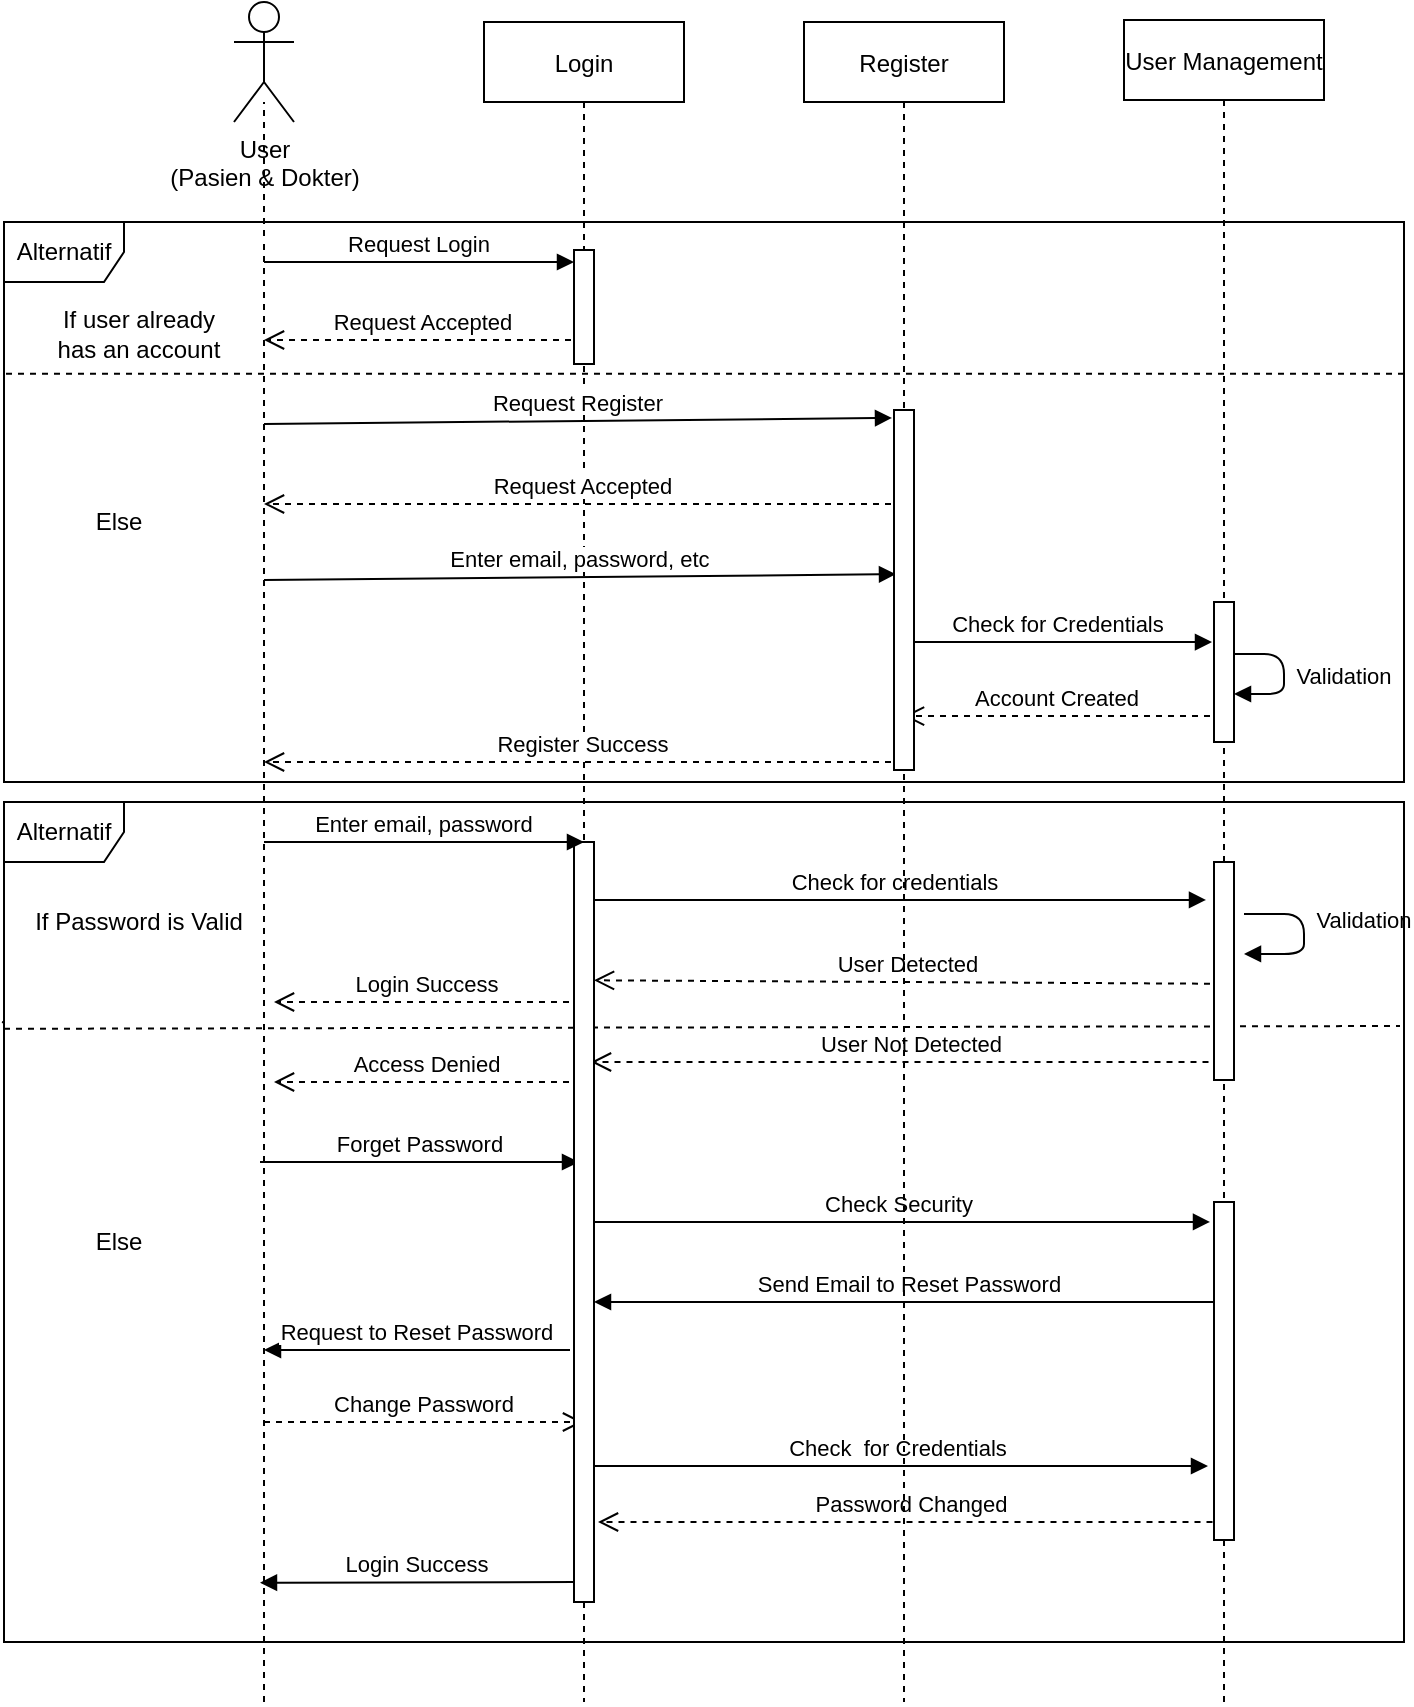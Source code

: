 <mxfile version="13.10.8" type="github" pages="3">
  <diagram id="kgpKYQtTHZ0yAKxKKP6v" name="Page-1">
    <mxGraphModel dx="1718" dy="425" grid="1" gridSize="10" guides="1" tooltips="1" connect="1" arrows="1" fold="1" page="1" pageScale="1" pageWidth="850" pageHeight="1100" math="0" shadow="0">
      <root>
        <mxCell id="0" />
        <mxCell id="1" parent="0" />
        <mxCell id="k6oxgYFFSl6XpWiv2npr-33" value="Check for credentials" style="verticalAlign=bottom;endArrow=block;shadow=0;strokeWidth=1;entryX=-0.4;entryY=0.174;entryDx=0;entryDy=0;entryPerimeter=0;" parent="1" target="k6oxgYFFSl6XpWiv2npr-50" edge="1">
          <mxGeometry relative="1" as="geometry">
            <mxPoint x="280" y="519" as="sourcePoint" />
            <mxPoint x="438" y="520.07" as="targetPoint" />
          </mxGeometry>
        </mxCell>
        <mxCell id="k6oxgYFFSl6XpWiv2npr-46" value="Check  for Credentials" style="verticalAlign=bottom;endArrow=block;shadow=0;strokeWidth=1;" parent="1" edge="1">
          <mxGeometry relative="1" as="geometry">
            <mxPoint x="282" y="802" as="sourcePoint" />
            <mxPoint x="592" y="802" as="targetPoint" />
          </mxGeometry>
        </mxCell>
        <mxCell id="k6oxgYFFSl6XpWiv2npr-64" value="" style="endArrow=none;dashed=1;html=1;exitX=0;exitY=0.27;exitDx=0;exitDy=0;exitPerimeter=0;" parent="1" edge="1" source="k6oxgYFFSl6XpWiv2npr-63">
          <mxGeometry width="50" height="50" relative="1" as="geometry">
            <mxPoint x="-11" y="580" as="sourcePoint" />
            <mxPoint x="688" y="582" as="targetPoint" />
          </mxGeometry>
        </mxCell>
        <mxCell id="k6oxgYFFSl6XpWiv2npr-36" value="Login Success" style="verticalAlign=bottom;endArrow=open;dashed=1;endSize=8;shadow=0;strokeWidth=1;entryX=1.1;entryY=0.274;entryDx=0;entryDy=0;entryPerimeter=0;" parent="1" edge="1">
          <mxGeometry relative="1" as="geometry">
            <mxPoint x="125" y="570" as="targetPoint" />
            <mxPoint x="278.5" y="570" as="sourcePoint" />
          </mxGeometry>
        </mxCell>
        <mxCell id="k6oxgYFFSl6XpWiv2npr-41" value="Password Changed" style="verticalAlign=bottom;endArrow=open;dashed=1;endSize=8;exitX=0.5;exitY=0.49;shadow=0;strokeWidth=1;exitDx=0;exitDy=0;exitPerimeter=0;" parent="1" edge="1">
          <mxGeometry relative="1" as="geometry">
            <mxPoint x="287" y="830" as="targetPoint" />
            <mxPoint x="600.25" y="830" as="sourcePoint" />
          </mxGeometry>
        </mxCell>
        <mxCell id="k6oxgYFFSl6XpWiv2npr-40" value="Check Security" style="verticalAlign=bottom;endArrow=block;shadow=0;strokeWidth=1;exitX=0.9;exitY=0.468;exitDx=0;exitDy=0;exitPerimeter=0;entryX=-0.2;entryY=0.059;entryDx=0;entryDy=0;entryPerimeter=0;" parent="1" target="k6oxgYFFSl6XpWiv2npr-52" edge="1">
          <mxGeometry relative="1" as="geometry">
            <mxPoint x="282" y="680" as="sourcePoint" />
            <mxPoint x="590" y="680" as="targetPoint" />
          </mxGeometry>
        </mxCell>
        <mxCell id="k6oxgYFFSl6XpWiv2npr-44" value="Send Email to Reset Password" style="verticalAlign=bottom;endArrow=block;shadow=0;strokeWidth=1;exitX=0.51;exitY=0.669;exitDx=0;exitDy=0;exitPerimeter=0;" parent="1" target="k6oxgYFFSl6XpWiv2npr-54" edge="1">
          <mxGeometry relative="1" as="geometry">
            <mxPoint x="600.75" y="719.999" as="sourcePoint" />
            <mxPoint x="279.25" y="719.999" as="targetPoint" />
          </mxGeometry>
        </mxCell>
        <mxCell id="k6oxgYFFSl6XpWiv2npr-34" value="User Detected" style="verticalAlign=bottom;endArrow=open;dashed=1;endSize=8;exitX=0.5;exitY=0.49;shadow=0;strokeWidth=1;exitDx=0;exitDy=0;exitPerimeter=0;entryX=1.1;entryY=0.182;entryDx=0;entryDy=0;entryPerimeter=0;" parent="1" edge="1">
          <mxGeometry relative="1" as="geometry">
            <mxPoint x="285" y="559.16" as="targetPoint" />
            <mxPoint x="599" y="560.89" as="sourcePoint" />
          </mxGeometry>
        </mxCell>
        <mxCell id="k6oxgYFFSl6XpWiv2npr-37" value="User Not Detected" style="verticalAlign=bottom;endArrow=open;dashed=1;endSize=8;exitX=0.5;exitY=0.49;shadow=0;strokeWidth=1;exitDx=0;exitDy=0;exitPerimeter=0;" parent="1" edge="1">
          <mxGeometry relative="1" as="geometry">
            <mxPoint x="283.5" y="600" as="targetPoint" />
            <mxPoint x="604.25" y="600.0" as="sourcePoint" />
          </mxGeometry>
        </mxCell>
        <mxCell id="k6oxgYFFSl6XpWiv2npr-38" value="Access Denied" style="verticalAlign=bottom;endArrow=open;dashed=1;endSize=8;shadow=0;strokeWidth=1;entryX=1.1;entryY=0.274;entryDx=0;entryDy=0;entryPerimeter=0;" parent="1" edge="1">
          <mxGeometry relative="1" as="geometry">
            <mxPoint x="125" y="610" as="targetPoint" />
            <mxPoint x="278.5" y="610" as="sourcePoint" />
          </mxGeometry>
        </mxCell>
        <mxCell id="k6oxgYFFSl6XpWiv2npr-39" value="Forget Password" style="verticalAlign=bottom;endArrow=block;shadow=0;strokeWidth=1;" parent="1" edge="1">
          <mxGeometry relative="1" as="geometry">
            <mxPoint x="118" y="650" as="sourcePoint" />
            <mxPoint x="277.5" y="650" as="targetPoint" />
          </mxGeometry>
        </mxCell>
        <mxCell id="k6oxgYFFSl6XpWiv2npr-48" value="Change Password" style="verticalAlign=bottom;endArrow=open;dashed=1;endSize=8;shadow=0;strokeWidth=1;" parent="1" target="3nuBFxr9cyL0pnOWT2aG-1" edge="1">
          <mxGeometry relative="1" as="geometry">
            <mxPoint x="135" y="620" as="targetPoint" />
            <mxPoint x="120" y="780" as="sourcePoint" />
          </mxGeometry>
        </mxCell>
        <mxCell id="k6oxgYFFSl6XpWiv2npr-58" value="Alternatif" style="shape=umlFrame;whiteSpace=wrap;html=1;" parent="1" vertex="1">
          <mxGeometry x="-10" y="180" width="700" height="280" as="geometry" />
        </mxCell>
        <mxCell id="3nuBFxr9cyL0pnOWT2aG-1" value="Login" style="shape=umlLifeline;perimeter=lifelinePerimeter;container=1;collapsible=0;recursiveResize=0;rounded=0;shadow=0;strokeWidth=1;" parent="1" vertex="1">
          <mxGeometry x="230" y="80" width="100" height="840" as="geometry" />
        </mxCell>
        <mxCell id="k6oxgYFFSl6XpWiv2npr-54" value="" style="points=[];perimeter=orthogonalPerimeter;rounded=0;shadow=0;strokeWidth=1;" parent="3nuBFxr9cyL0pnOWT2aG-1" vertex="1">
          <mxGeometry x="45" y="410" width="10" height="380" as="geometry" />
        </mxCell>
        <mxCell id="PirwBWnHNCnHCgOqN0eg-1" value="User&lt;br&gt;(Pasien &amp;amp; Dokter)" style="shape=umlActor;verticalLabelPosition=bottom;verticalAlign=top;outlineConnect=0;html=1;" parent="1" vertex="1">
          <mxGeometry x="105" y="70" width="30" height="60" as="geometry" />
        </mxCell>
        <mxCell id="k6oxgYFFSl6XpWiv2npr-5" value="" style="endArrow=none;dashed=1;html=1;" parent="1" edge="1">
          <mxGeometry width="50" height="50" relative="1" as="geometry">
            <mxPoint x="120" y="187" as="sourcePoint" />
            <mxPoint x="120" y="120" as="targetPoint" />
          </mxGeometry>
        </mxCell>
        <mxCell id="k6oxgYFFSl6XpWiv2npr-12" value="Request Login" style="verticalAlign=bottom;endArrow=block;shadow=0;strokeWidth=1;" parent="1" target="k6oxgYFFSl6XpWiv2npr-10" edge="1">
          <mxGeometry relative="1" as="geometry">
            <mxPoint x="120" y="200" as="sourcePoint" />
            <mxPoint x="525" y="410.0" as="targetPoint" />
          </mxGeometry>
        </mxCell>
        <mxCell id="k6oxgYFFSl6XpWiv2npr-21" value="" style="endArrow=none;dashed=1;html=1;" parent="1" edge="1">
          <mxGeometry width="50" height="50" relative="1" as="geometry">
            <mxPoint x="120" y="920" as="sourcePoint" />
            <mxPoint x="120" y="190" as="targetPoint" />
          </mxGeometry>
        </mxCell>
        <mxCell id="k6oxgYFFSl6XpWiv2npr-9" value="Request Accepted" style="verticalAlign=bottom;endArrow=open;dashed=1;endSize=8;shadow=0;strokeWidth=1;" parent="1" source="3nuBFxr9cyL0pnOWT2aG-1" edge="1">
          <mxGeometry relative="1" as="geometry">
            <mxPoint x="120" y="239" as="targetPoint" />
            <mxPoint x="279" y="440" as="sourcePoint" />
          </mxGeometry>
        </mxCell>
        <mxCell id="k6oxgYFFSl6XpWiv2npr-23" value="Request Register" style="verticalAlign=bottom;endArrow=block;shadow=0;strokeWidth=1;entryX=-0.1;entryY=0.022;entryDx=0;entryDy=0;entryPerimeter=0;" parent="1" target="k6oxgYFFSl6XpWiv2npr-51" edge="1">
          <mxGeometry relative="1" as="geometry">
            <mxPoint x="120" y="281" as="sourcePoint" />
            <mxPoint x="440" y="280.99" as="targetPoint" />
          </mxGeometry>
        </mxCell>
        <mxCell id="k6oxgYFFSl6XpWiv2npr-22" value="Request Accepted" style="verticalAlign=bottom;endArrow=open;dashed=1;endSize=8;shadow=0;strokeWidth=1;" parent="1" edge="1">
          <mxGeometry relative="1" as="geometry">
            <mxPoint x="120" y="321" as="targetPoint" />
            <mxPoint x="439.5" y="321" as="sourcePoint" />
          </mxGeometry>
        </mxCell>
        <mxCell id="k6oxgYFFSl6XpWiv2npr-26" value="Enter email, password, etc" style="verticalAlign=bottom;endArrow=block;shadow=0;strokeWidth=1;entryX=0.1;entryY=0.456;entryDx=0;entryDy=0;entryPerimeter=0;" parent="1" target="k6oxgYFFSl6XpWiv2npr-51" edge="1">
          <mxGeometry relative="1" as="geometry">
            <mxPoint x="120" y="359" as="sourcePoint" />
            <mxPoint x="443" y="358.99" as="targetPoint" />
          </mxGeometry>
        </mxCell>
        <mxCell id="k6oxgYFFSl6XpWiv2npr-27" value="Check for Credentials" style="verticalAlign=bottom;endArrow=block;entryX=-0.1;entryY=0.286;shadow=0;strokeWidth=1;entryDx=0;entryDy=0;entryPerimeter=0;" parent="1" target="k6oxgYFFSl6XpWiv2npr-49" edge="1">
          <mxGeometry relative="1" as="geometry">
            <mxPoint x="440" y="390" as="sourcePoint" />
            <mxPoint x="600" y="390" as="targetPoint" />
          </mxGeometry>
        </mxCell>
        <mxCell id="k6oxgYFFSl6XpWiv2npr-28" value="Account Created" style="verticalAlign=bottom;endArrow=open;dashed=1;endSize=8;exitX=0.49;exitY=0.53;shadow=0;strokeWidth=1;exitDx=0;exitDy=0;exitPerimeter=0;entryX=1.1;entryY=0.274;entryDx=0;entryDy=0;entryPerimeter=0;" parent="1" edge="1">
          <mxGeometry relative="1" as="geometry">
            <mxPoint x="440" y="427.06" as="targetPoint" />
            <mxPoint x="593" y="427" as="sourcePoint" />
          </mxGeometry>
        </mxCell>
        <mxCell id="k6oxgYFFSl6XpWiv2npr-30" value="Register Success" style="verticalAlign=bottom;endArrow=open;dashed=1;endSize=8;shadow=0;strokeWidth=1;" parent="1" edge="1">
          <mxGeometry relative="1" as="geometry">
            <mxPoint x="120" y="450" as="targetPoint" />
            <mxPoint x="439.5" y="450" as="sourcePoint" />
          </mxGeometry>
        </mxCell>
        <mxCell id="k6oxgYFFSl6XpWiv2npr-32" value="Enter email, password" style="verticalAlign=bottom;endArrow=block;entryX=0.5;entryY=0.4;shadow=0;strokeWidth=1;entryDx=0;entryDy=0;entryPerimeter=0;" parent="1" edge="1">
          <mxGeometry relative="1" as="geometry">
            <mxPoint x="120" y="490" as="sourcePoint" />
            <mxPoint x="280" y="490" as="targetPoint" />
          </mxGeometry>
        </mxCell>
        <mxCell id="k6oxgYFFSl6XpWiv2npr-45" value="Request to Reset Password" style="verticalAlign=bottom;endArrow=block;shadow=0;strokeWidth=1;" parent="1" edge="1">
          <mxGeometry relative="1" as="geometry">
            <mxPoint x="273" y="744" as="sourcePoint" />
            <mxPoint x="120" y="744" as="targetPoint" />
          </mxGeometry>
        </mxCell>
        <mxCell id="k6oxgYFFSl6XpWiv2npr-47" value="Login Success" style="verticalAlign=bottom;endArrow=block;shadow=0;strokeWidth=1;exitX=0.47;exitY=0.706;exitDx=0;exitDy=0;exitPerimeter=0;" parent="1" edge="1">
          <mxGeometry relative="1" as="geometry">
            <mxPoint x="275" y="860.0" as="sourcePoint" />
            <mxPoint x="118" y="860.36" as="targetPoint" />
          </mxGeometry>
        </mxCell>
        <mxCell id="k6oxgYFFSl6XpWiv2npr-56" value="Validation" style="verticalAlign=bottom;endArrow=block;shadow=0;strokeWidth=1;" parent="1" edge="1">
          <mxGeometry x="0.286" y="-30" relative="1" as="geometry">
            <mxPoint x="605" y="396" as="sourcePoint" />
            <mxPoint x="605" y="416" as="targetPoint" />
            <Array as="points">
              <mxPoint x="630" y="396" />
              <mxPoint x="630" y="416" />
            </Array>
            <mxPoint x="30" y="30" as="offset" />
          </mxGeometry>
        </mxCell>
        <mxCell id="k6oxgYFFSl6XpWiv2npr-59" value="If user already &lt;br&gt;has an account" style="text;html=1;align=center;verticalAlign=middle;resizable=0;points=[];autosize=1;" parent="1" vertex="1">
          <mxGeometry x="7" y="221" width="100" height="30" as="geometry" />
        </mxCell>
        <mxCell id="k6oxgYFFSl6XpWiv2npr-60" value="Else" style="text;html=1;align=center;verticalAlign=middle;resizable=0;points=[];autosize=1;" parent="1" vertex="1">
          <mxGeometry x="27" y="320" width="40" height="20" as="geometry" />
        </mxCell>
        <mxCell id="k6oxgYFFSl6XpWiv2npr-62" value="" style="endArrow=none;dashed=1;html=1;entryX=-0.001;entryY=0.271;entryDx=0;entryDy=0;entryPerimeter=0;exitX=1;exitY=0.271;exitDx=0;exitDy=0;exitPerimeter=0;" parent="1" source="k6oxgYFFSl6XpWiv2npr-58" target="k6oxgYFFSl6XpWiv2npr-58" edge="1">
          <mxGeometry width="50" height="50" relative="1" as="geometry">
            <mxPoint x="660" y="256" as="sourcePoint" />
            <mxPoint x="-10" y="266" as="targetPoint" />
          </mxGeometry>
        </mxCell>
        <mxCell id="3nuBFxr9cyL0pnOWT2aG-5" value="Register" style="shape=umlLifeline;perimeter=lifelinePerimeter;container=1;collapsible=0;recursiveResize=0;rounded=0;shadow=0;strokeWidth=1;" parent="1" vertex="1">
          <mxGeometry x="390" y="80" width="100" height="840" as="geometry" />
        </mxCell>
        <mxCell id="k6oxgYFFSl6XpWiv2npr-51" value="" style="points=[];perimeter=orthogonalPerimeter;rounded=0;shadow=0;strokeWidth=1;" parent="3nuBFxr9cyL0pnOWT2aG-5" vertex="1">
          <mxGeometry x="45" y="194" width="10" height="180" as="geometry" />
        </mxCell>
        <mxCell id="k6oxgYFFSl6XpWiv2npr-10" value="" style="points=[];perimeter=orthogonalPerimeter;rounded=0;shadow=0;strokeWidth=1;" parent="1" vertex="1">
          <mxGeometry x="275" y="194" width="10" height="57" as="geometry" />
        </mxCell>
        <mxCell id="k6oxgYFFSl6XpWiv2npr-66" value="If Password is Valid" style="text;html=1;align=center;verticalAlign=middle;resizable=0;points=[];autosize=1;" parent="1" vertex="1">
          <mxGeometry x="-3" y="520" width="120" height="20" as="geometry" />
        </mxCell>
        <mxCell id="k6oxgYFFSl6XpWiv2npr-67" value="Else" style="text;html=1;align=center;verticalAlign=middle;resizable=0;points=[];autosize=1;" parent="1" vertex="1">
          <mxGeometry x="27" y="680" width="40" height="20" as="geometry" />
        </mxCell>
        <mxCell id="k6oxgYFFSl6XpWiv2npr-25" value="User Management" style="shape=umlLifeline;perimeter=lifelinePerimeter;container=1;collapsible=0;recursiveResize=0;rounded=0;shadow=0;strokeWidth=1;" parent="1" vertex="1">
          <mxGeometry x="550" y="79" width="100" height="841" as="geometry" />
        </mxCell>
        <mxCell id="k6oxgYFFSl6XpWiv2npr-49" value="" style="points=[];perimeter=orthogonalPerimeter;rounded=0;shadow=0;strokeWidth=1;" parent="k6oxgYFFSl6XpWiv2npr-25" vertex="1">
          <mxGeometry x="45" y="291" width="10" height="70" as="geometry" />
        </mxCell>
        <mxCell id="k6oxgYFFSl6XpWiv2npr-52" value="" style="points=[];perimeter=orthogonalPerimeter;rounded=0;shadow=0;strokeWidth=1;" parent="k6oxgYFFSl6XpWiv2npr-25" vertex="1">
          <mxGeometry x="45" y="591" width="10" height="169" as="geometry" />
        </mxCell>
        <mxCell id="k6oxgYFFSl6XpWiv2npr-57" value="Validation" style="verticalAlign=bottom;endArrow=block;shadow=0;strokeWidth=1;entryX=1.5;entryY=0.532;entryDx=0;entryDy=0;entryPerimeter=0;" parent="k6oxgYFFSl6XpWiv2npr-25" edge="1">
          <mxGeometry x="0.05" y="30" relative="1" as="geometry">
            <mxPoint x="60" y="447" as="sourcePoint" />
            <mxPoint x="60" y="466.988" as="targetPoint" />
            <Array as="points">
              <mxPoint x="90" y="447" />
              <mxPoint x="90" y="467" />
            </Array>
            <mxPoint as="offset" />
          </mxGeometry>
        </mxCell>
        <mxCell id="k6oxgYFFSl6XpWiv2npr-50" value="" style="points=[];perimeter=orthogonalPerimeter;rounded=0;shadow=0;strokeWidth=1;" parent="k6oxgYFFSl6XpWiv2npr-25" vertex="1">
          <mxGeometry x="45" y="421" width="10" height="109" as="geometry" />
        </mxCell>
        <mxCell id="k6oxgYFFSl6XpWiv2npr-63" value="Alternatif" style="shape=umlFrame;whiteSpace=wrap;html=1;" parent="1" vertex="1">
          <mxGeometry x="-10" y="470" width="700" height="420" as="geometry" />
        </mxCell>
        <mxCell id="-xzkNrW3wID7cVbXM4L3-2" value="" style="endArrow=none;dashed=1;html=1;exitX=0;exitY=0.27;exitDx=0;exitDy=0;exitPerimeter=0;" edge="1" parent="1" target="k6oxgYFFSl6XpWiv2npr-63">
          <mxGeometry width="50" height="50" relative="1" as="geometry">
            <mxPoint x="-11" y="580" as="sourcePoint" />
            <mxPoint x="688" y="582" as="targetPoint" />
          </mxGeometry>
        </mxCell>
      </root>
    </mxGraphModel>
  </diagram>
  <diagram id="qqvi7oIfiIbssmupfklC" name="Dokter">
    <mxGraphModel dx="868" dy="482" grid="1" gridSize="10" guides="1" tooltips="1" connect="1" arrows="1" fold="1" page="1" pageScale="1" pageWidth="827" pageHeight="1169" math="0" shadow="0">
      <root>
        <mxCell id="IOkvcf6u0ren-Mju1Oe8-0" />
        <mxCell id="IOkvcf6u0ren-Mju1Oe8-1" parent="IOkvcf6u0ren-Mju1Oe8-0" />
        <mxCell id="LzvwsfAXObTovs_JeoPX-0" value="Tampilkan Daftar&#xa;Permintaam Resep" style="verticalAlign=top;endArrow=block;shadow=0;strokeWidth=1;labelPosition=center;verticalLabelPosition=bottom;align=center;" edge="1" parent="IOkvcf6u0ren-Mju1Oe8-1">
          <mxGeometry relative="1" as="geometry">
            <mxPoint x="280" y="320" as="sourcePoint" />
            <mxPoint x="120" y="320" as="targetPoint" />
          </mxGeometry>
        </mxCell>
        <mxCell id="LzvwsfAXObTovs_JeoPX-1" value="Request &#xa;Pengecekan Diterima" style="verticalAlign=top;endArrow=open;dashed=1;endSize=8;shadow=0;strokeWidth=1;labelPosition=center;verticalLabelPosition=bottom;align=center;" edge="1" parent="IOkvcf6u0ren-Mju1Oe8-1">
          <mxGeometry relative="1" as="geometry">
            <mxPoint x="283.929" y="300" as="targetPoint" />
            <mxPoint x="443.5" y="300" as="sourcePoint" />
          </mxGeometry>
        </mxCell>
        <mxCell id="LzvwsfAXObTovs_JeoPX-2" value="Mengecek &#xa;Permintaan Resep" style="verticalAlign=bottom;endArrow=block;shadow=0;strokeWidth=1;" edge="1" parent="IOkvcf6u0ren-Mju1Oe8-1">
          <mxGeometry relative="1" as="geometry">
            <mxPoint x="438" y="241" as="sourcePoint" />
            <mxPoint x="597.5" y="240.25" as="targetPoint" />
          </mxGeometry>
        </mxCell>
        <mxCell id="LzvwsfAXObTovs_JeoPX-3" value="Ada Permintaan Resep  " style="verticalAlign=top;endArrow=open;dashed=1;endSize=8;shadow=0;strokeWidth=1;labelPosition=center;verticalLabelPosition=bottom;align=center;" edge="1" parent="IOkvcf6u0ren-Mju1Oe8-1">
          <mxGeometry relative="1" as="geometry">
            <mxPoint x="445" y="280" as="targetPoint" />
            <mxPoint x="604.5" y="280" as="sourcePoint" />
          </mxGeometry>
        </mxCell>
        <mxCell id="LzvwsfAXObTovs_JeoPX-4" value="Simpan Jadwal" style="verticalAlign=bottom;endArrow=block;shadow=0;strokeWidth=1;" edge="1" parent="IOkvcf6u0ren-Mju1Oe8-1">
          <mxGeometry relative="1" as="geometry">
            <mxPoint x="440" y="440" as="sourcePoint" />
            <mxPoint x="595" y="440" as="targetPoint" />
          </mxGeometry>
        </mxCell>
        <mxCell id="LzvwsfAXObTovs_JeoPX-5" value="Request &#xa;Memberikan Resep" style="verticalAlign=bottom;endArrow=block;shadow=0;strokeWidth=1;" edge="1" parent="IOkvcf6u0ren-Mju1Oe8-1">
          <mxGeometry relative="1" as="geometry">
            <mxPoint x="280" y="422" as="sourcePoint" />
            <mxPoint x="435" y="422" as="targetPoint" />
          </mxGeometry>
        </mxCell>
        <mxCell id="LzvwsfAXObTovs_JeoPX-6" value="Notifikasi &#xa;Pengingat Jadwal" style="verticalAlign=top;endArrow=block;shadow=0;strokeWidth=1;labelPosition=center;verticalLabelPosition=bottom;align=center;" edge="1" parent="IOkvcf6u0ren-Mju1Oe8-1">
          <mxGeometry relative="1" as="geometry">
            <mxPoint x="280" y="520" as="sourcePoint" />
            <mxPoint x="120" y="520" as="targetPoint" />
          </mxGeometry>
        </mxCell>
        <mxCell id="LzvwsfAXObTovs_JeoPX-7" value="Request &#xa;Cek Permintaan Resep" style="verticalAlign=bottom;endArrow=block;shadow=0;strokeWidth=1;" edge="1" parent="IOkvcf6u0ren-Mju1Oe8-1">
          <mxGeometry relative="1" as="geometry">
            <mxPoint x="281" y="222" as="sourcePoint" />
            <mxPoint x="436" y="222" as="targetPoint" />
          </mxGeometry>
        </mxCell>
        <mxCell id="LzvwsfAXObTovs_JeoPX-8" value="Front End" style="shape=umlLifeline;perimeter=lifelinePerimeter;container=1;collapsible=0;recursiveResize=0;rounded=0;shadow=0;strokeWidth=1;" vertex="1" parent="IOkvcf6u0ren-Mju1Oe8-1">
          <mxGeometry x="230" y="40" width="100" height="560" as="geometry" />
        </mxCell>
        <mxCell id="LzvwsfAXObTovs_JeoPX-9" value="" style="points=[];perimeter=orthogonalPerimeter;rounded=0;shadow=0;strokeWidth=1;" vertex="1" parent="LzvwsfAXObTovs_JeoPX-8">
          <mxGeometry x="45" y="160" width="10" height="320" as="geometry" />
        </mxCell>
        <mxCell id="LzvwsfAXObTovs_JeoPX-10" value="Request Diterima" style="verticalAlign=top;endArrow=open;dashed=1;endSize=8;shadow=0;strokeWidth=1;labelPosition=center;verticalLabelPosition=bottom;align=center;" edge="1" parent="LzvwsfAXObTovs_JeoPX-8">
          <mxGeometry relative="1" as="geometry">
            <mxPoint x="55" y="460" as="targetPoint" />
            <mxPoint x="208.5" y="460" as="sourcePoint" />
          </mxGeometry>
        </mxCell>
        <mxCell id="LzvwsfAXObTovs_JeoPX-11" value="User&lt;br&gt;(Dokter)" style="shape=umlActor;verticalLabelPosition=middle;verticalAlign=middle;outlineConnect=0;html=1;labelPosition=right;align=left;" vertex="1" parent="IOkvcf6u0ren-Mju1Oe8-1">
          <mxGeometry x="106" y="29" width="30" height="60" as="geometry" />
        </mxCell>
        <mxCell id="LzvwsfAXObTovs_JeoPX-12" value="Cek Permintaan Resep" style="verticalAlign=bottom;endArrow=block;shadow=0;strokeWidth=1;" edge="1" parent="IOkvcf6u0ren-Mju1Oe8-1">
          <mxGeometry relative="1" as="geometry">
            <mxPoint x="120" y="200" as="sourcePoint" />
            <mxPoint x="275" y="200" as="targetPoint" />
          </mxGeometry>
        </mxCell>
        <mxCell id="LzvwsfAXObTovs_JeoPX-13" value="" style="endArrow=none;dashed=1;html=1;" edge="1" parent="IOkvcf6u0ren-Mju1Oe8-1">
          <mxGeometry width="50" height="50" relative="1" as="geometry">
            <mxPoint x="120" y="600" as="sourcePoint" />
            <mxPoint x="120" y="80" as="targetPoint" />
          </mxGeometry>
        </mxCell>
        <mxCell id="LzvwsfAXObTovs_JeoPX-14" value="Request Register" style="verticalAlign=bottom;endArrow=block;shadow=0;strokeWidth=1;" edge="1" parent="IOkvcf6u0ren-Mju1Oe8-1">
          <mxGeometry x="0.252" y="-9" relative="1" as="geometry">
            <mxPoint x="630" y="520" as="sourcePoint" />
            <mxPoint x="949.5" y="520" as="targetPoint" />
            <mxPoint as="offset" />
          </mxGeometry>
        </mxCell>
        <mxCell id="LzvwsfAXObTovs_JeoPX-15" value="Request Accepted" style="verticalAlign=bottom;endArrow=open;dashed=1;endSize=8;shadow=0;strokeWidth=1;" edge="1" parent="IOkvcf6u0ren-Mju1Oe8-1">
          <mxGeometry relative="1" as="geometry">
            <mxPoint x="610" y="560" as="targetPoint" />
            <mxPoint x="929.5" y="560" as="sourcePoint" />
          </mxGeometry>
        </mxCell>
        <mxCell id="LzvwsfAXObTovs_JeoPX-16" value="Memberika Resep" style="verticalAlign=bottom;endArrow=block;shadow=0;strokeWidth=1;entryX=-0.014;entryY=0.628;entryDx=0;entryDy=0;entryPerimeter=0;" edge="1" parent="IOkvcf6u0ren-Mju1Oe8-1" target="LzvwsfAXObTovs_JeoPX-9">
          <mxGeometry relative="1" as="geometry">
            <mxPoint x="120" y="400" as="sourcePoint" />
            <mxPoint x="270" y="400" as="targetPoint" />
          </mxGeometry>
        </mxCell>
        <mxCell id="LzvwsfAXObTovs_JeoPX-17" value="Server" style="shape=umlLifeline;perimeter=lifelinePerimeter;container=1;collapsible=0;recursiveResize=0;rounded=0;shadow=0;strokeWidth=1;" vertex="1" parent="IOkvcf6u0ren-Mju1Oe8-1">
          <mxGeometry x="390" y="40" width="100" height="560" as="geometry" />
        </mxCell>
        <mxCell id="LzvwsfAXObTovs_JeoPX-18" value="" style="points=[];perimeter=orthogonalPerimeter;rounded=0;shadow=0;strokeWidth=1;" vertex="1" parent="LzvwsfAXObTovs_JeoPX-17">
          <mxGeometry x="45" y="182" width="10" height="278" as="geometry" />
        </mxCell>
        <mxCell id="LzvwsfAXObTovs_JeoPX-19" value="Database" style="shape=umlLifeline;perimeter=lifelinePerimeter;container=1;collapsible=0;recursiveResize=0;rounded=0;shadow=0;strokeWidth=1;" vertex="1" parent="IOkvcf6u0ren-Mju1Oe8-1">
          <mxGeometry x="550" y="40" width="100" height="560" as="geometry" />
        </mxCell>
        <mxCell id="LzvwsfAXObTovs_JeoPX-20" value="" style="points=[];perimeter=orthogonalPerimeter;rounded=0;shadow=0;strokeWidth=1;" vertex="1" parent="LzvwsfAXObTovs_JeoPX-19">
          <mxGeometry x="45" y="200" width="10" height="240" as="geometry" />
        </mxCell>
        <mxCell id="LzvwsfAXObTovs_JeoPX-21" value="" style="points=[];perimeter=orthogonalPerimeter;rounded=0;shadow=0;strokeWidth=1;" vertex="1" parent="IOkvcf6u0ren-Mju1Oe8-1">
          <mxGeometry x="730" y="150" width="10" height="180" as="geometry" />
        </mxCell>
        <mxCell id="LzvwsfAXObTovs_JeoPX-22" value="Request Accepted" style="verticalAlign=bottom;endArrow=open;dashed=1;endSize=8;shadow=0;strokeWidth=1;" edge="1" parent="IOkvcf6u0ren-Mju1Oe8-1">
          <mxGeometry relative="1" as="geometry">
            <mxPoint x="655.25" y="400" as="targetPoint" />
            <mxPoint x="814.75" y="400" as="sourcePoint" />
          </mxGeometry>
        </mxCell>
        <mxCell id="LzvwsfAXObTovs_JeoPX-23" value="Notifikasi Input Sukses" style="verticalAlign=bottom;endArrow=block;shadow=0;strokeWidth=1;" edge="1" parent="IOkvcf6u0ren-Mju1Oe8-1">
          <mxGeometry relative="1" as="geometry">
            <mxPoint x="810" y="440" as="sourcePoint" />
            <mxPoint x="650" y="440" as="targetPoint" />
          </mxGeometry>
        </mxCell>
        <mxCell id="LzvwsfAXObTovs_JeoPX-24" value="Enter email, password" style="verticalAlign=bottom;endArrow=block;entryX=0.5;entryY=0.4;shadow=0;strokeWidth=1;entryDx=0;entryDy=0;entryPerimeter=0;" edge="1" parent="IOkvcf6u0ren-Mju1Oe8-1">
          <mxGeometry relative="1" as="geometry">
            <mxPoint x="655" y="480" as="sourcePoint" />
            <mxPoint x="815" y="480" as="targetPoint" />
          </mxGeometry>
        </mxCell>
        <mxCell id="LzvwsfAXObTovs_JeoPX-25" value="Jadwal Telah Disimpan" style="verticalAlign=top;endArrow=open;dashed=1;endSize=8;shadow=0;strokeWidth=1;labelPosition=center;verticalLabelPosition=bottom;align=center;" edge="1" parent="IOkvcf6u0ren-Mju1Oe8-1">
          <mxGeometry relative="1" as="geometry">
            <mxPoint x="446" y="480" as="targetPoint" />
            <mxPoint x="595.5" y="480" as="sourcePoint" />
          </mxGeometry>
        </mxCell>
      </root>
    </mxGraphModel>
  </diagram>
  <diagram id="Dm1EjcZc9irvqVXLjQCR" name="Pasien">
    <mxGraphModel dx="868" dy="482" grid="1" gridSize="10" guides="1" tooltips="1" connect="1" arrows="1" fold="1" page="1" pageScale="1" pageWidth="827" pageHeight="1169" math="0" shadow="0">
      <root>
        <mxCell id="5LxRC0RGfm9O3pWz8LP9-0" />
        <mxCell id="5LxRC0RGfm9O3pWz8LP9-1" parent="5LxRC0RGfm9O3pWz8LP9-0" />
        <mxCell id="pHFHjBq3gzA682vVHIjh-53" value="Notifikasi Sukses&#xa;dan Terima Resep" style="verticalAlign=top;endArrow=block;shadow=0;strokeWidth=1;labelPosition=center;verticalLabelPosition=bottom;align=center;" edge="1" parent="5LxRC0RGfm9O3pWz8LP9-1">
          <mxGeometry relative="1" as="geometry">
            <mxPoint x="280" y="320" as="sourcePoint" />
            <mxPoint x="120" y="320" as="targetPoint" />
          </mxGeometry>
        </mxCell>
        <mxCell id="pHFHjBq3gzA682vVHIjh-50" value="Request Diterima" style="verticalAlign=top;endArrow=open;dashed=1;endSize=8;shadow=0;strokeWidth=1;labelPosition=center;verticalLabelPosition=bottom;align=center;" edge="1" parent="5LxRC0RGfm9O3pWz8LP9-1">
          <mxGeometry relative="1" as="geometry">
            <mxPoint x="283.929" y="300" as="targetPoint" />
            <mxPoint x="443.5" y="300" as="sourcePoint" />
          </mxGeometry>
        </mxCell>
        <mxCell id="pHFHjBq3gzA682vVHIjh-48" value="Simpan Request &#xa;Resep Dokter" style="verticalAlign=bottom;endArrow=block;shadow=0;strokeWidth=1;" edge="1" parent="5LxRC0RGfm9O3pWz8LP9-1">
          <mxGeometry relative="1" as="geometry">
            <mxPoint x="438" y="241" as="sourcePoint" />
            <mxPoint x="597.5" y="240.25" as="targetPoint" />
          </mxGeometry>
        </mxCell>
        <mxCell id="pHFHjBq3gzA682vVHIjh-49" value="Request Telah Disimpan" style="verticalAlign=top;endArrow=open;dashed=1;endSize=8;shadow=0;strokeWidth=1;labelPosition=center;verticalLabelPosition=bottom;align=center;" edge="1" parent="5LxRC0RGfm9O3pWz8LP9-1">
          <mxGeometry relative="1" as="geometry">
            <mxPoint x="445" y="280" as="targetPoint" />
            <mxPoint x="604.5" y="280" as="sourcePoint" />
          </mxGeometry>
        </mxCell>
        <mxCell id="pHFHjBq3gzA682vVHIjh-59" value="Simpan Jadwal" style="verticalAlign=bottom;endArrow=block;shadow=0;strokeWidth=1;" edge="1" parent="5LxRC0RGfm9O3pWz8LP9-1">
          <mxGeometry relative="1" as="geometry">
            <mxPoint x="440" y="440" as="sourcePoint" />
            <mxPoint x="595" y="440" as="targetPoint" />
          </mxGeometry>
        </mxCell>
        <mxCell id="pHFHjBq3gzA682vVHIjh-58" value="Request Jadwal" style="verticalAlign=bottom;endArrow=block;shadow=0;strokeWidth=1;" edge="1" parent="5LxRC0RGfm9O3pWz8LP9-1">
          <mxGeometry relative="1" as="geometry">
            <mxPoint x="280" y="422" as="sourcePoint" />
            <mxPoint x="435" y="422" as="targetPoint" />
          </mxGeometry>
        </mxCell>
        <mxCell id="pHFHjBq3gzA682vVHIjh-63" value="Notifikasi &#xa;Pengingat Jadwal" style="verticalAlign=top;endArrow=block;shadow=0;strokeWidth=1;labelPosition=center;verticalLabelPosition=bottom;align=center;" edge="1" parent="5LxRC0RGfm9O3pWz8LP9-1">
          <mxGeometry relative="1" as="geometry">
            <mxPoint x="280" y="520" as="sourcePoint" />
            <mxPoint x="120" y="520" as="targetPoint" />
          </mxGeometry>
        </mxCell>
        <mxCell id="pHFHjBq3gzA682vVHIjh-45" value="Request Resep Dokter" style="verticalAlign=bottom;endArrow=block;shadow=0;strokeWidth=1;" edge="1" parent="5LxRC0RGfm9O3pWz8LP9-1">
          <mxGeometry relative="1" as="geometry">
            <mxPoint x="281" y="222" as="sourcePoint" />
            <mxPoint x="436" y="222" as="targetPoint" />
          </mxGeometry>
        </mxCell>
        <mxCell id="pHFHjBq3gzA682vVHIjh-12" value="Front End" style="shape=umlLifeline;perimeter=lifelinePerimeter;container=1;collapsible=0;recursiveResize=0;rounded=0;shadow=0;strokeWidth=1;" vertex="1" parent="5LxRC0RGfm9O3pWz8LP9-1">
          <mxGeometry x="230" y="40" width="100" height="560" as="geometry" />
        </mxCell>
        <mxCell id="pHFHjBq3gzA682vVHIjh-41" value="" style="points=[];perimeter=orthogonalPerimeter;rounded=0;shadow=0;strokeWidth=1;" vertex="1" parent="pHFHjBq3gzA682vVHIjh-12">
          <mxGeometry x="45" y="160" width="10" height="320" as="geometry" />
        </mxCell>
        <mxCell id="pHFHjBq3gzA682vVHIjh-62" value="Request Diterima" style="verticalAlign=top;endArrow=open;dashed=1;endSize=8;shadow=0;strokeWidth=1;labelPosition=center;verticalLabelPosition=bottom;align=center;" edge="1" parent="pHFHjBq3gzA682vVHIjh-12">
          <mxGeometry relative="1" as="geometry">
            <mxPoint x="55" y="460" as="targetPoint" />
            <mxPoint x="208.5" y="460" as="sourcePoint" />
          </mxGeometry>
        </mxCell>
        <mxCell id="pHFHjBq3gzA682vVHIjh-15" value="User&lt;br&gt;(Pasien)" style="shape=umlActor;verticalLabelPosition=middle;verticalAlign=middle;outlineConnect=0;html=1;labelPosition=right;align=left;" vertex="1" parent="5LxRC0RGfm9O3pWz8LP9-1">
          <mxGeometry x="106" y="29" width="30" height="60" as="geometry" />
        </mxCell>
        <mxCell id="pHFHjBq3gzA682vVHIjh-17" value="Input Penyakit &#xa;dan Obat" style="verticalAlign=bottom;endArrow=block;shadow=0;strokeWidth=1;" edge="1" parent="5LxRC0RGfm9O3pWz8LP9-1">
          <mxGeometry relative="1" as="geometry">
            <mxPoint x="120" y="200" as="sourcePoint" />
            <mxPoint x="275" y="200" as="targetPoint" />
          </mxGeometry>
        </mxCell>
        <mxCell id="pHFHjBq3gzA682vVHIjh-18" value="" style="endArrow=none;dashed=1;html=1;" edge="1" parent="5LxRC0RGfm9O3pWz8LP9-1">
          <mxGeometry width="50" height="50" relative="1" as="geometry">
            <mxPoint x="120" y="600" as="sourcePoint" />
            <mxPoint x="120" y="80" as="targetPoint" />
          </mxGeometry>
        </mxCell>
        <mxCell id="pHFHjBq3gzA682vVHIjh-26" value="Atur Jadwal" style="verticalAlign=bottom;endArrow=block;shadow=0;strokeWidth=1;entryX=-0.014;entryY=0.628;entryDx=0;entryDy=0;entryPerimeter=0;" edge="1" parent="5LxRC0RGfm9O3pWz8LP9-1" target="pHFHjBq3gzA682vVHIjh-41">
          <mxGeometry relative="1" as="geometry">
            <mxPoint x="120" y="400" as="sourcePoint" />
            <mxPoint x="270" y="400" as="targetPoint" />
          </mxGeometry>
        </mxCell>
        <mxCell id="pHFHjBq3gzA682vVHIjh-34" value="Server" style="shape=umlLifeline;perimeter=lifelinePerimeter;container=1;collapsible=0;recursiveResize=0;rounded=0;shadow=0;strokeWidth=1;" vertex="1" parent="5LxRC0RGfm9O3pWz8LP9-1">
          <mxGeometry x="390" y="40" width="100" height="560" as="geometry" />
        </mxCell>
        <mxCell id="pHFHjBq3gzA682vVHIjh-64" value="" style="points=[];perimeter=orthogonalPerimeter;rounded=0;shadow=0;strokeWidth=1;" vertex="1" parent="pHFHjBq3gzA682vVHIjh-34">
          <mxGeometry x="45" y="182" width="10" height="278" as="geometry" />
        </mxCell>
        <mxCell id="pHFHjBq3gzA682vVHIjh-40" value="Database" style="shape=umlLifeline;perimeter=lifelinePerimeter;container=1;collapsible=0;recursiveResize=0;rounded=0;shadow=0;strokeWidth=1;" vertex="1" parent="5LxRC0RGfm9O3pWz8LP9-1">
          <mxGeometry x="550" y="40" width="100" height="560" as="geometry" />
        </mxCell>
        <mxCell id="pHFHjBq3gzA682vVHIjh-65" value="" style="points=[];perimeter=orthogonalPerimeter;rounded=0;shadow=0;strokeWidth=1;" vertex="1" parent="pHFHjBq3gzA682vVHIjh-40">
          <mxGeometry x="45" y="200" width="10" height="240" as="geometry" />
        </mxCell>
        <mxCell id="pHFHjBq3gzA682vVHIjh-61" value="Jadwal Telah Disimpan" style="verticalAlign=top;endArrow=open;dashed=1;endSize=8;shadow=0;strokeWidth=1;labelPosition=center;verticalLabelPosition=bottom;align=center;" edge="1" parent="5LxRC0RGfm9O3pWz8LP9-1">
          <mxGeometry relative="1" as="geometry">
            <mxPoint x="446" y="480" as="targetPoint" />
            <mxPoint x="595.5" y="480" as="sourcePoint" />
          </mxGeometry>
        </mxCell>
      </root>
    </mxGraphModel>
  </diagram>
</mxfile>
